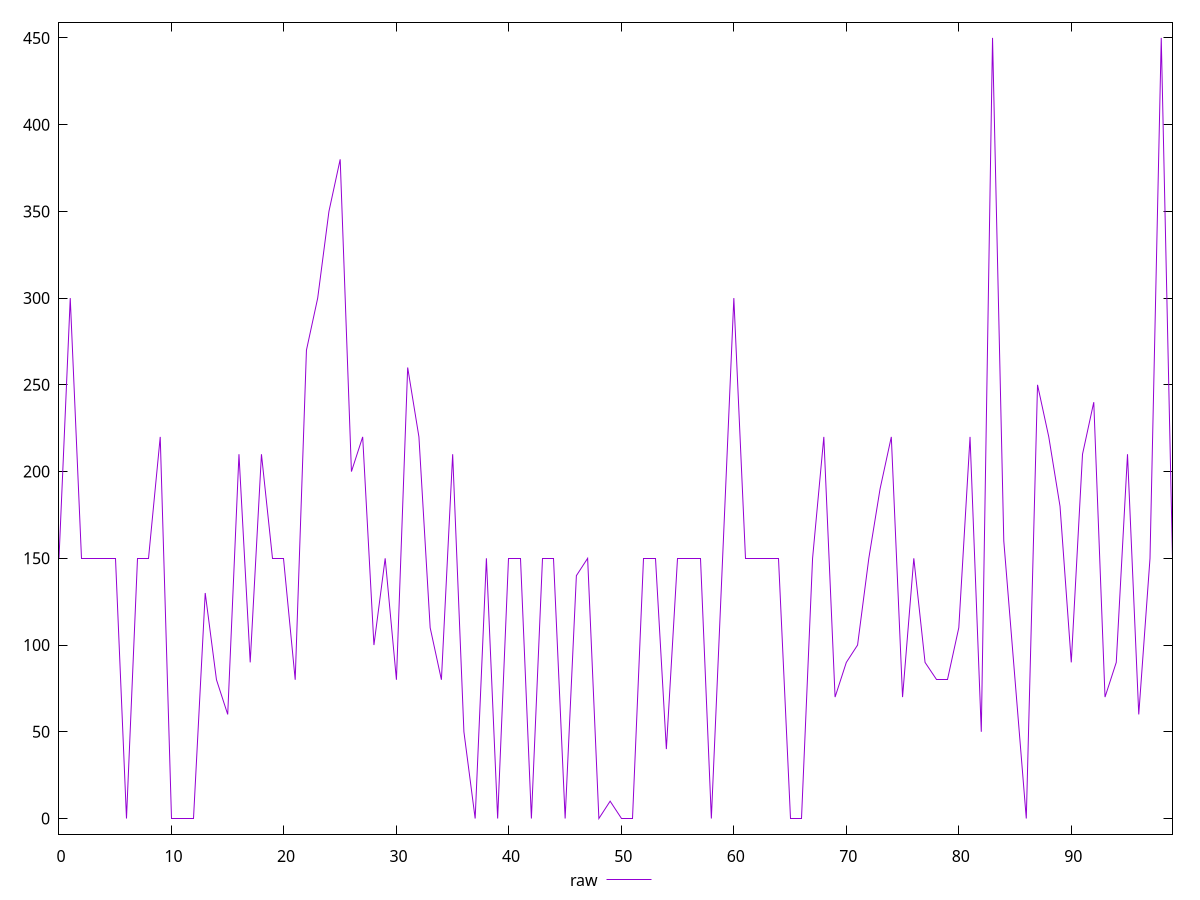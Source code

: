 reset

$raw <<EOF
0 150
1 300
2 150
3 150
4 150
5 150
6 0
7 150
8 150
9 220
10 0
11 0
12 0
13 130
14 80
15 60
16 210
17 90
18 210
19 150
20 150
21 80
22 270
23 300
24 350
25 380
26 200
27 220
28 100
29 150
30 80
31 260
32 220
33 110
34 80
35 210
36 50
37 0
38 150
39 0
40 150
41 150
42 0
43 150
44 150
45 0
46 140
47 150
48 0
49 10
50 0
51 0
52 150
53 150
54 40
55 150
56 150
57 150
58 0
59 150
60 300
61 150
62 150
63 150
64 150
65 0
66 0
67 150
68 220
69 70
70 90
71 100
72 150
73 190
74 220
75 70
76 150
77 90
78 80
79 80
80 110
81 220
82 50
83 450
84 160
85 80
86 0
87 250
88 220
89 180
90 90
91 210
92 240
93 70
94 90
95 210
96 60
97 150
98 450
99 150
EOF

set key outside below
set xrange [0:99]
set yrange [-9:459]
set trange [-9:459]
set terminal svg size 640, 500 enhanced background rgb 'white'
set output "reprap/unused-css-rules/samples/pages+cached/raw/values.svg"

plot $raw title "raw" with line

reset
